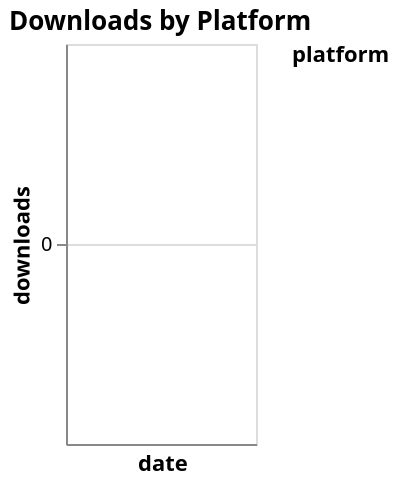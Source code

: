 {
  "$schema":"https://vega.github.io/schema/vega-lite/v5.json",
  "title": "Downloads by Platform",
  "description": "Downloads of platforms of a bioconda package.",
  "data":{
    "values":[]
  },
  "width":"container",
  "mark": "bar",
  "encoding":{
    "x":{
      "field":"date",
      "type":"temporal",
      "timeUnit":"yearmonthdate",
      "title":"date",
      "axis":{
        "labelAngle":-15
      }
    },
    "y":{
      "field":"delta",
      "type":"quantitative",
      "title":"downloads"
    },
    "color":{
      "field":"platform",
      "type":"nominal"
    },
    "tooltip":{
      "field":"delta"
    }
  }
}